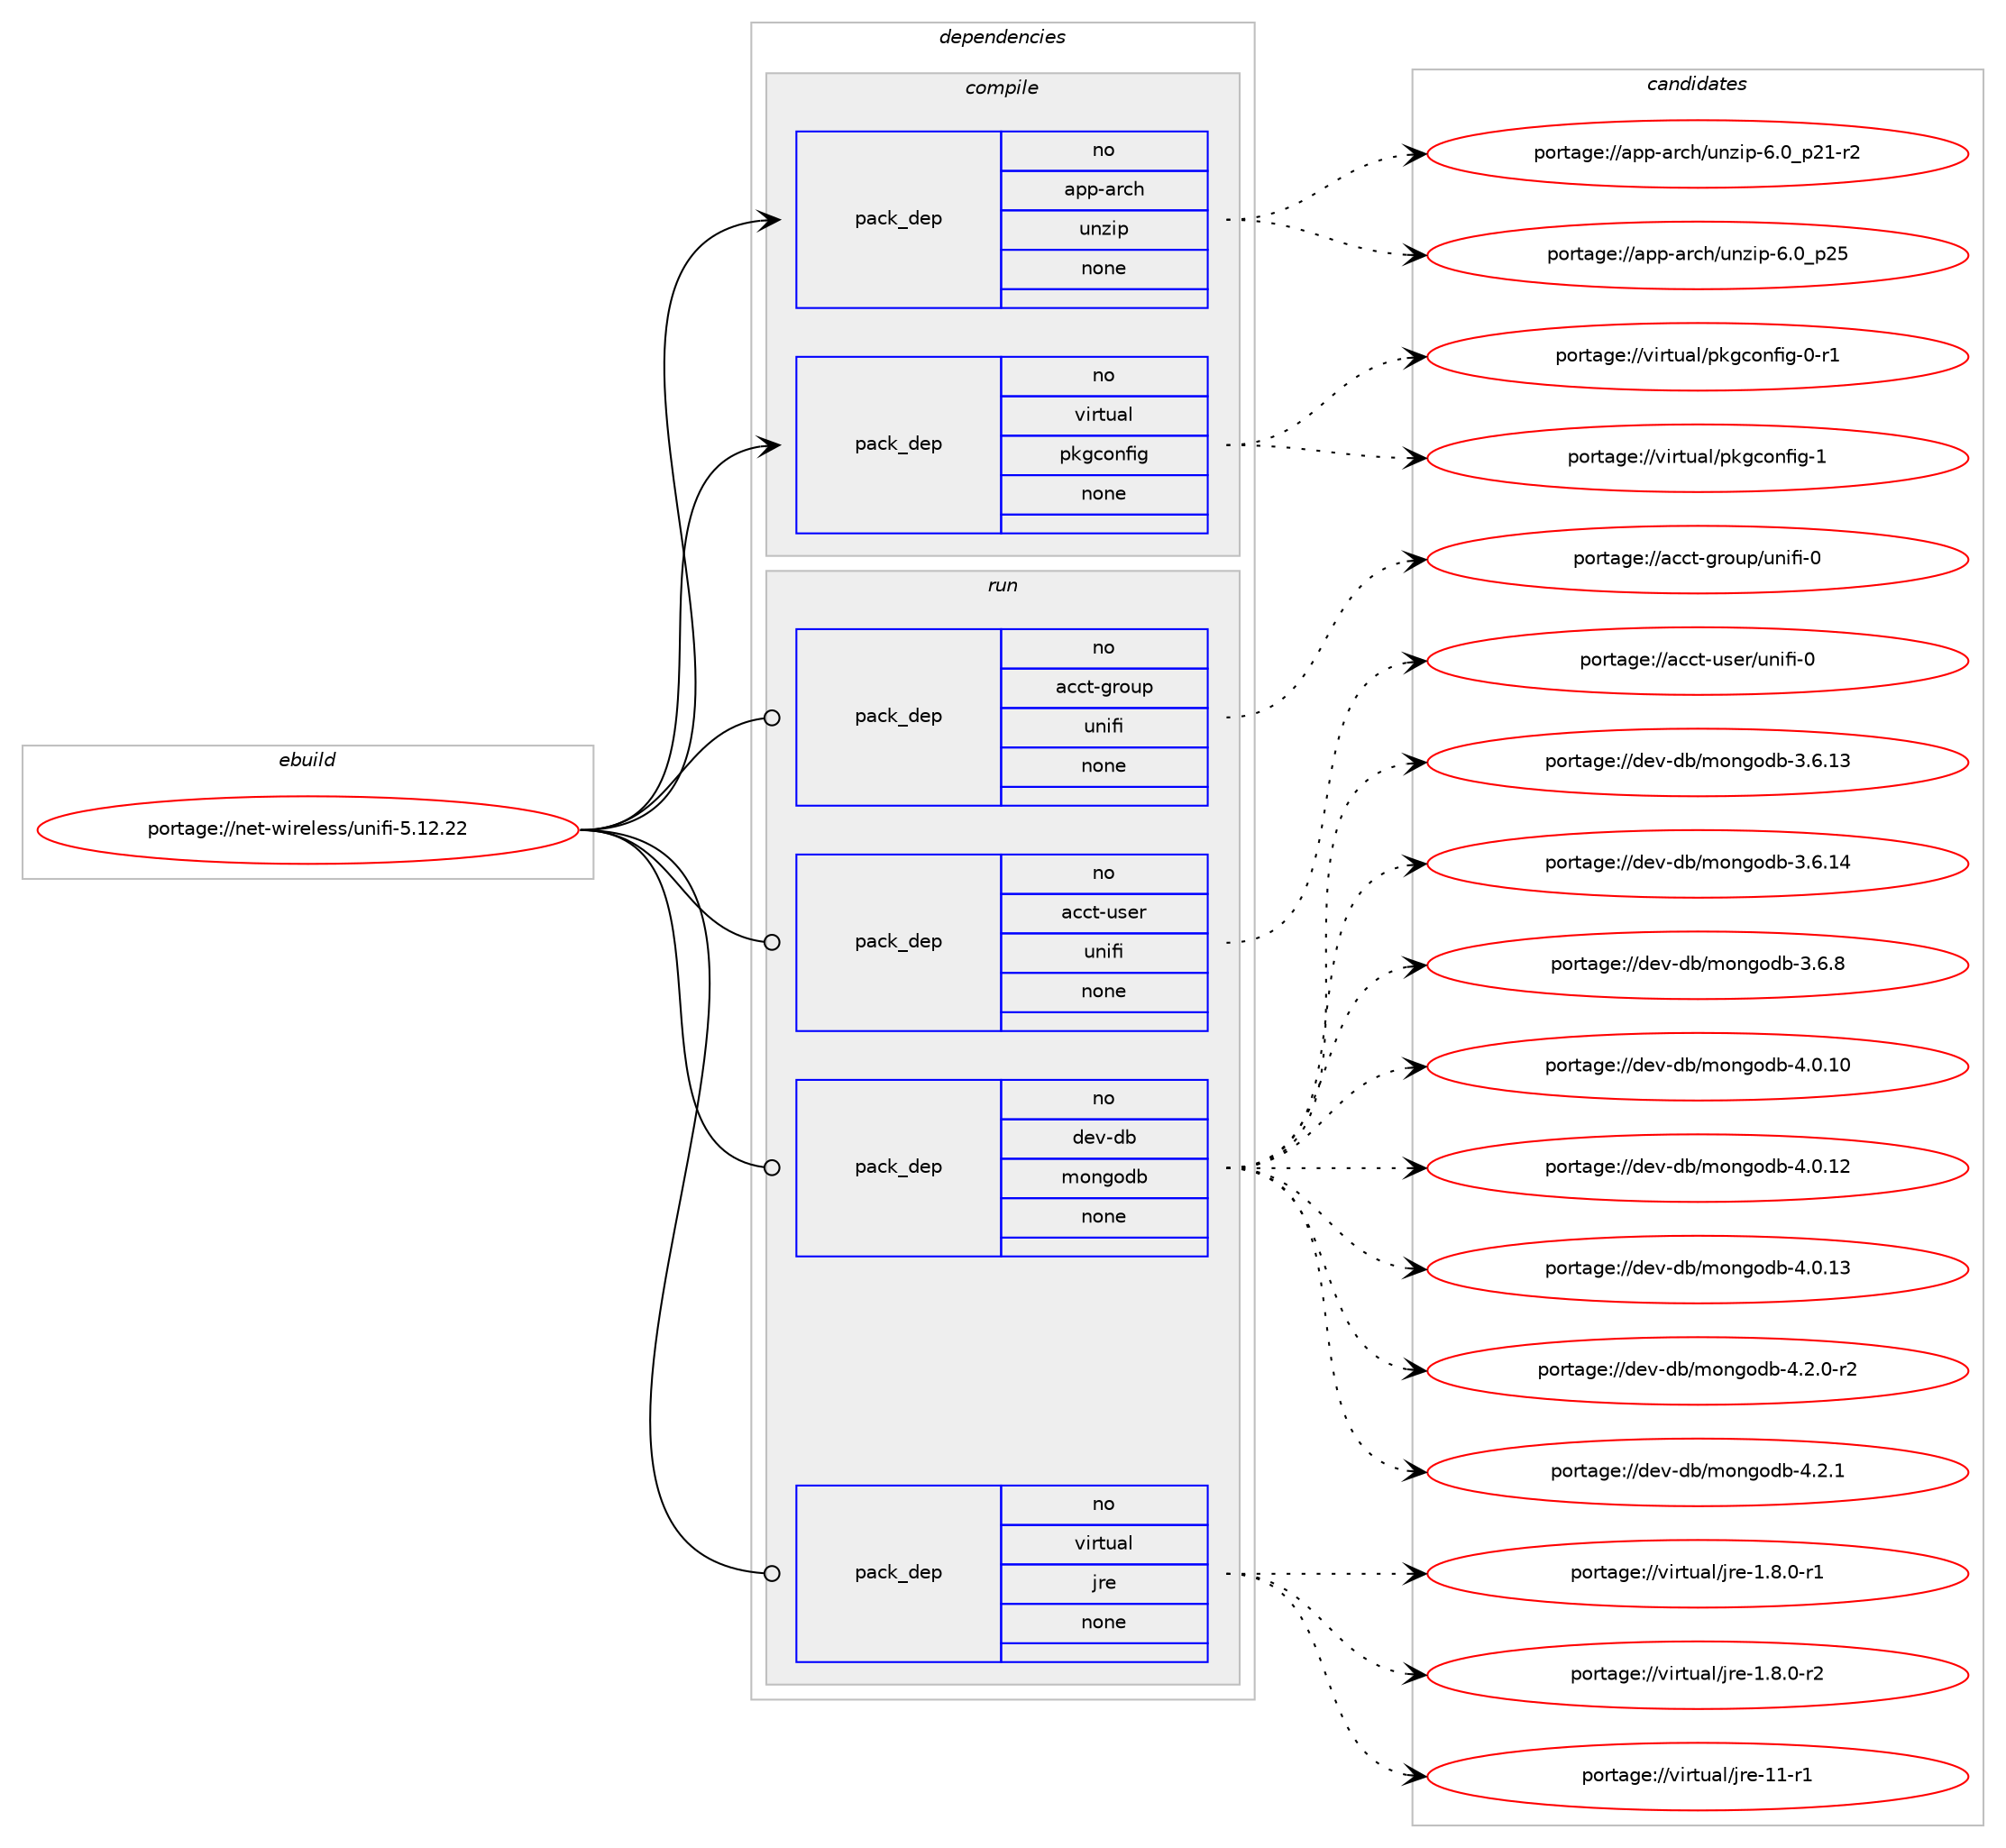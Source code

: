 digraph prolog {

# *************
# Graph options
# *************

newrank=true;
concentrate=true;
compound=true;
graph [rankdir=LR,fontname=Helvetica,fontsize=10,ranksep=1.5];#, ranksep=2.5, nodesep=0.2];
edge  [arrowhead=vee];
node  [fontname=Helvetica,fontsize=10];

# **********
# The ebuild
# **********

subgraph cluster_leftcol {
color=gray;
rank=same;
label=<<i>ebuild</i>>;
id [label="portage://net-wireless/unifi-5.12.22", color=red, width=4, href="../net-wireless/unifi-5.12.22.svg"];
}

# ****************
# The dependencies
# ****************

subgraph cluster_midcol {
color=gray;
label=<<i>dependencies</i>>;
subgraph cluster_compile {
fillcolor="#eeeeee";
style=filled;
label=<<i>compile</i>>;
subgraph pack277332 {
dependency378395 [label=<<TABLE BORDER="0" CELLBORDER="1" CELLSPACING="0" CELLPADDING="4" WIDTH="220"><TR><TD ROWSPAN="6" CELLPADDING="30">pack_dep</TD></TR><TR><TD WIDTH="110">no</TD></TR><TR><TD>app-arch</TD></TR><TR><TD>unzip</TD></TR><TR><TD>none</TD></TR><TR><TD></TD></TR></TABLE>>, shape=none, color=blue];
}
id:e -> dependency378395:w [weight=20,style="solid",arrowhead="vee"];
subgraph pack277333 {
dependency378396 [label=<<TABLE BORDER="0" CELLBORDER="1" CELLSPACING="0" CELLPADDING="4" WIDTH="220"><TR><TD ROWSPAN="6" CELLPADDING="30">pack_dep</TD></TR><TR><TD WIDTH="110">no</TD></TR><TR><TD>virtual</TD></TR><TR><TD>pkgconfig</TD></TR><TR><TD>none</TD></TR><TR><TD></TD></TR></TABLE>>, shape=none, color=blue];
}
id:e -> dependency378396:w [weight=20,style="solid",arrowhead="vee"];
}
subgraph cluster_compileandrun {
fillcolor="#eeeeee";
style=filled;
label=<<i>compile and run</i>>;
}
subgraph cluster_run {
fillcolor="#eeeeee";
style=filled;
label=<<i>run</i>>;
subgraph pack277334 {
dependency378397 [label=<<TABLE BORDER="0" CELLBORDER="1" CELLSPACING="0" CELLPADDING="4" WIDTH="220"><TR><TD ROWSPAN="6" CELLPADDING="30">pack_dep</TD></TR><TR><TD WIDTH="110">no</TD></TR><TR><TD>acct-group</TD></TR><TR><TD>unifi</TD></TR><TR><TD>none</TD></TR><TR><TD></TD></TR></TABLE>>, shape=none, color=blue];
}
id:e -> dependency378397:w [weight=20,style="solid",arrowhead="odot"];
subgraph pack277335 {
dependency378398 [label=<<TABLE BORDER="0" CELLBORDER="1" CELLSPACING="0" CELLPADDING="4" WIDTH="220"><TR><TD ROWSPAN="6" CELLPADDING="30">pack_dep</TD></TR><TR><TD WIDTH="110">no</TD></TR><TR><TD>acct-user</TD></TR><TR><TD>unifi</TD></TR><TR><TD>none</TD></TR><TR><TD></TD></TR></TABLE>>, shape=none, color=blue];
}
id:e -> dependency378398:w [weight=20,style="solid",arrowhead="odot"];
subgraph pack277336 {
dependency378399 [label=<<TABLE BORDER="0" CELLBORDER="1" CELLSPACING="0" CELLPADDING="4" WIDTH="220"><TR><TD ROWSPAN="6" CELLPADDING="30">pack_dep</TD></TR><TR><TD WIDTH="110">no</TD></TR><TR><TD>dev-db</TD></TR><TR><TD>mongodb</TD></TR><TR><TD>none</TD></TR><TR><TD></TD></TR></TABLE>>, shape=none, color=blue];
}
id:e -> dependency378399:w [weight=20,style="solid",arrowhead="odot"];
subgraph pack277337 {
dependency378400 [label=<<TABLE BORDER="0" CELLBORDER="1" CELLSPACING="0" CELLPADDING="4" WIDTH="220"><TR><TD ROWSPAN="6" CELLPADDING="30">pack_dep</TD></TR><TR><TD WIDTH="110">no</TD></TR><TR><TD>virtual</TD></TR><TR><TD>jre</TD></TR><TR><TD>none</TD></TR><TR><TD></TD></TR></TABLE>>, shape=none, color=blue];
}
id:e -> dependency378400:w [weight=20,style="solid",arrowhead="odot"];
}
}

# **************
# The candidates
# **************

subgraph cluster_choices {
rank=same;
color=gray;
label=<<i>candidates</i>>;

subgraph choice277332 {
color=black;
nodesep=1;
choiceportage9711211245971149910447117110122105112455446489511250494511450 [label="portage://app-arch/unzip-6.0_p21-r2", color=red, width=4,href="../app-arch/unzip-6.0_p21-r2.svg"];
choiceportage971121124597114991044711711012210511245544648951125053 [label="portage://app-arch/unzip-6.0_p25", color=red, width=4,href="../app-arch/unzip-6.0_p25.svg"];
dependency378395:e -> choiceportage9711211245971149910447117110122105112455446489511250494511450:w [style=dotted,weight="100"];
dependency378395:e -> choiceportage971121124597114991044711711012210511245544648951125053:w [style=dotted,weight="100"];
}
subgraph choice277333 {
color=black;
nodesep=1;
choiceportage11810511411611797108471121071039911111010210510345484511449 [label="portage://virtual/pkgconfig-0-r1", color=red, width=4,href="../virtual/pkgconfig-0-r1.svg"];
choiceportage1181051141161179710847112107103991111101021051034549 [label="portage://virtual/pkgconfig-1", color=red, width=4,href="../virtual/pkgconfig-1.svg"];
dependency378396:e -> choiceportage11810511411611797108471121071039911111010210510345484511449:w [style=dotted,weight="100"];
dependency378396:e -> choiceportage1181051141161179710847112107103991111101021051034549:w [style=dotted,weight="100"];
}
subgraph choice277334 {
color=black;
nodesep=1;
choiceportage97999911645103114111117112471171101051021054548 [label="portage://acct-group/unifi-0", color=red, width=4,href="../acct-group/unifi-0.svg"];
dependency378397:e -> choiceportage97999911645103114111117112471171101051021054548:w [style=dotted,weight="100"];
}
subgraph choice277335 {
color=black;
nodesep=1;
choiceportage97999911645117115101114471171101051021054548 [label="portage://acct-user/unifi-0", color=red, width=4,href="../acct-user/unifi-0.svg"];
dependency378398:e -> choiceportage97999911645117115101114471171101051021054548:w [style=dotted,weight="100"];
}
subgraph choice277336 {
color=black;
nodesep=1;
choiceportage1001011184510098471091111101031111009845514654464951 [label="portage://dev-db/mongodb-3.6.13", color=red, width=4,href="../dev-db/mongodb-3.6.13.svg"];
choiceportage1001011184510098471091111101031111009845514654464952 [label="portage://dev-db/mongodb-3.6.14", color=red, width=4,href="../dev-db/mongodb-3.6.14.svg"];
choiceportage10010111845100984710911111010311110098455146544656 [label="portage://dev-db/mongodb-3.6.8", color=red, width=4,href="../dev-db/mongodb-3.6.8.svg"];
choiceportage1001011184510098471091111101031111009845524648464948 [label="portage://dev-db/mongodb-4.0.10", color=red, width=4,href="../dev-db/mongodb-4.0.10.svg"];
choiceportage1001011184510098471091111101031111009845524648464950 [label="portage://dev-db/mongodb-4.0.12", color=red, width=4,href="../dev-db/mongodb-4.0.12.svg"];
choiceportage1001011184510098471091111101031111009845524648464951 [label="portage://dev-db/mongodb-4.0.13", color=red, width=4,href="../dev-db/mongodb-4.0.13.svg"];
choiceportage100101118451009847109111110103111100984552465046484511450 [label="portage://dev-db/mongodb-4.2.0-r2", color=red, width=4,href="../dev-db/mongodb-4.2.0-r2.svg"];
choiceportage10010111845100984710911111010311110098455246504649 [label="portage://dev-db/mongodb-4.2.1", color=red, width=4,href="../dev-db/mongodb-4.2.1.svg"];
dependency378399:e -> choiceportage1001011184510098471091111101031111009845514654464951:w [style=dotted,weight="100"];
dependency378399:e -> choiceportage1001011184510098471091111101031111009845514654464952:w [style=dotted,weight="100"];
dependency378399:e -> choiceportage10010111845100984710911111010311110098455146544656:w [style=dotted,weight="100"];
dependency378399:e -> choiceportage1001011184510098471091111101031111009845524648464948:w [style=dotted,weight="100"];
dependency378399:e -> choiceportage1001011184510098471091111101031111009845524648464950:w [style=dotted,weight="100"];
dependency378399:e -> choiceportage1001011184510098471091111101031111009845524648464951:w [style=dotted,weight="100"];
dependency378399:e -> choiceportage100101118451009847109111110103111100984552465046484511450:w [style=dotted,weight="100"];
dependency378399:e -> choiceportage10010111845100984710911111010311110098455246504649:w [style=dotted,weight="100"];
}
subgraph choice277337 {
color=black;
nodesep=1;
choiceportage11810511411611797108471061141014549465646484511449 [label="portage://virtual/jre-1.8.0-r1", color=red, width=4,href="../virtual/jre-1.8.0-r1.svg"];
choiceportage11810511411611797108471061141014549465646484511450 [label="portage://virtual/jre-1.8.0-r2", color=red, width=4,href="../virtual/jre-1.8.0-r2.svg"];
choiceportage11810511411611797108471061141014549494511449 [label="portage://virtual/jre-11-r1", color=red, width=4,href="../virtual/jre-11-r1.svg"];
dependency378400:e -> choiceportage11810511411611797108471061141014549465646484511449:w [style=dotted,weight="100"];
dependency378400:e -> choiceportage11810511411611797108471061141014549465646484511450:w [style=dotted,weight="100"];
dependency378400:e -> choiceportage11810511411611797108471061141014549494511449:w [style=dotted,weight="100"];
}
}

}
